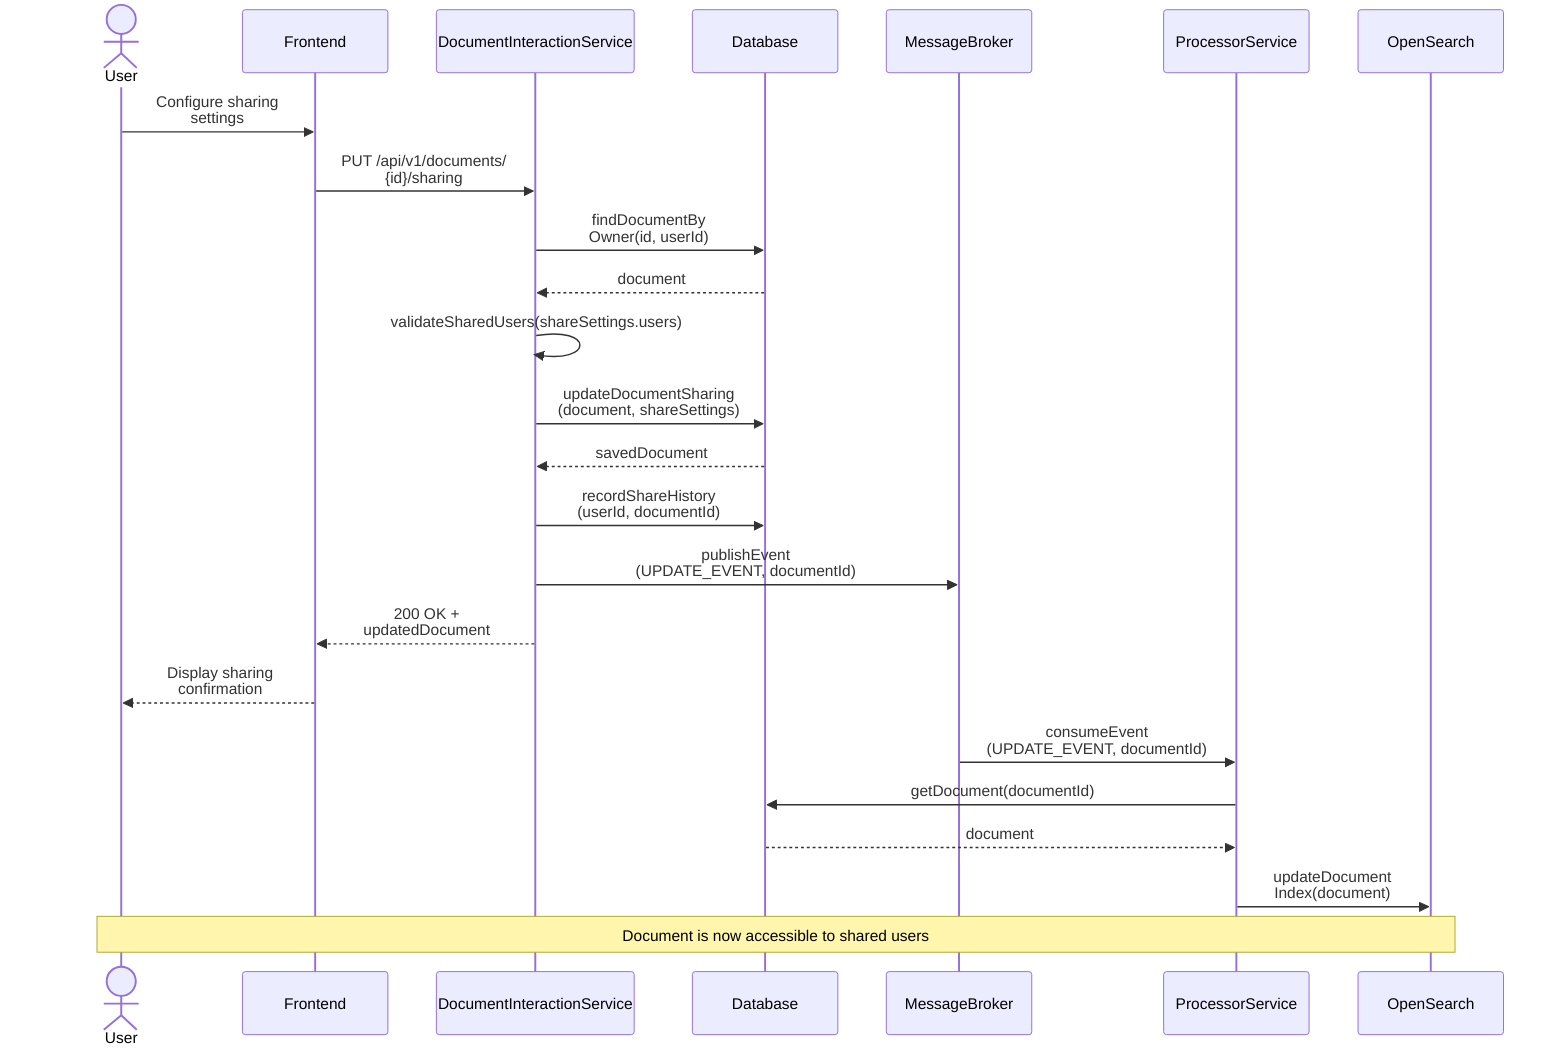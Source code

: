 sequenceDiagram
    actor User
    participant Frontend
    participant DIS as DocumentInteractionService
    participant DB as Database
    participant MB as MessageBroker
    participant PS as ProcessorService
    participant OS as OpenSearch

    User->>Frontend: Configure sharing <br> settings
    Frontend->>DIS: PUT /api/v1/documents/<br>{id}/sharing

    DIS->>DB: findDocumentBy<br>Owner(id, userId)
    DB-->>DIS: document

    DIS->>DIS: validateSharedUsers(shareSettings.users)
    DIS->>DB: updateDocumentSharing<br>(document, shareSettings)
    DB-->>DIS: savedDocument

    DIS->>DB: recordShareHistory<br>(userId, documentId)
    DIS->>MB: publishEvent<br>(UPDATE_EVENT, documentId)

    DIS-->>Frontend: 200 OK + <br> updatedDocument
    Frontend-->>User: Display sharing <br> confirmation

    MB->>PS: consumeEvent<br>(UPDATE_EVENT, documentId)
    PS->>DB: getDocument(documentId)
    DB-->>PS: document

    PS->>OS: updateDocument<br>Index(document)

    Note over User,OS: Document is now accessible to shared users